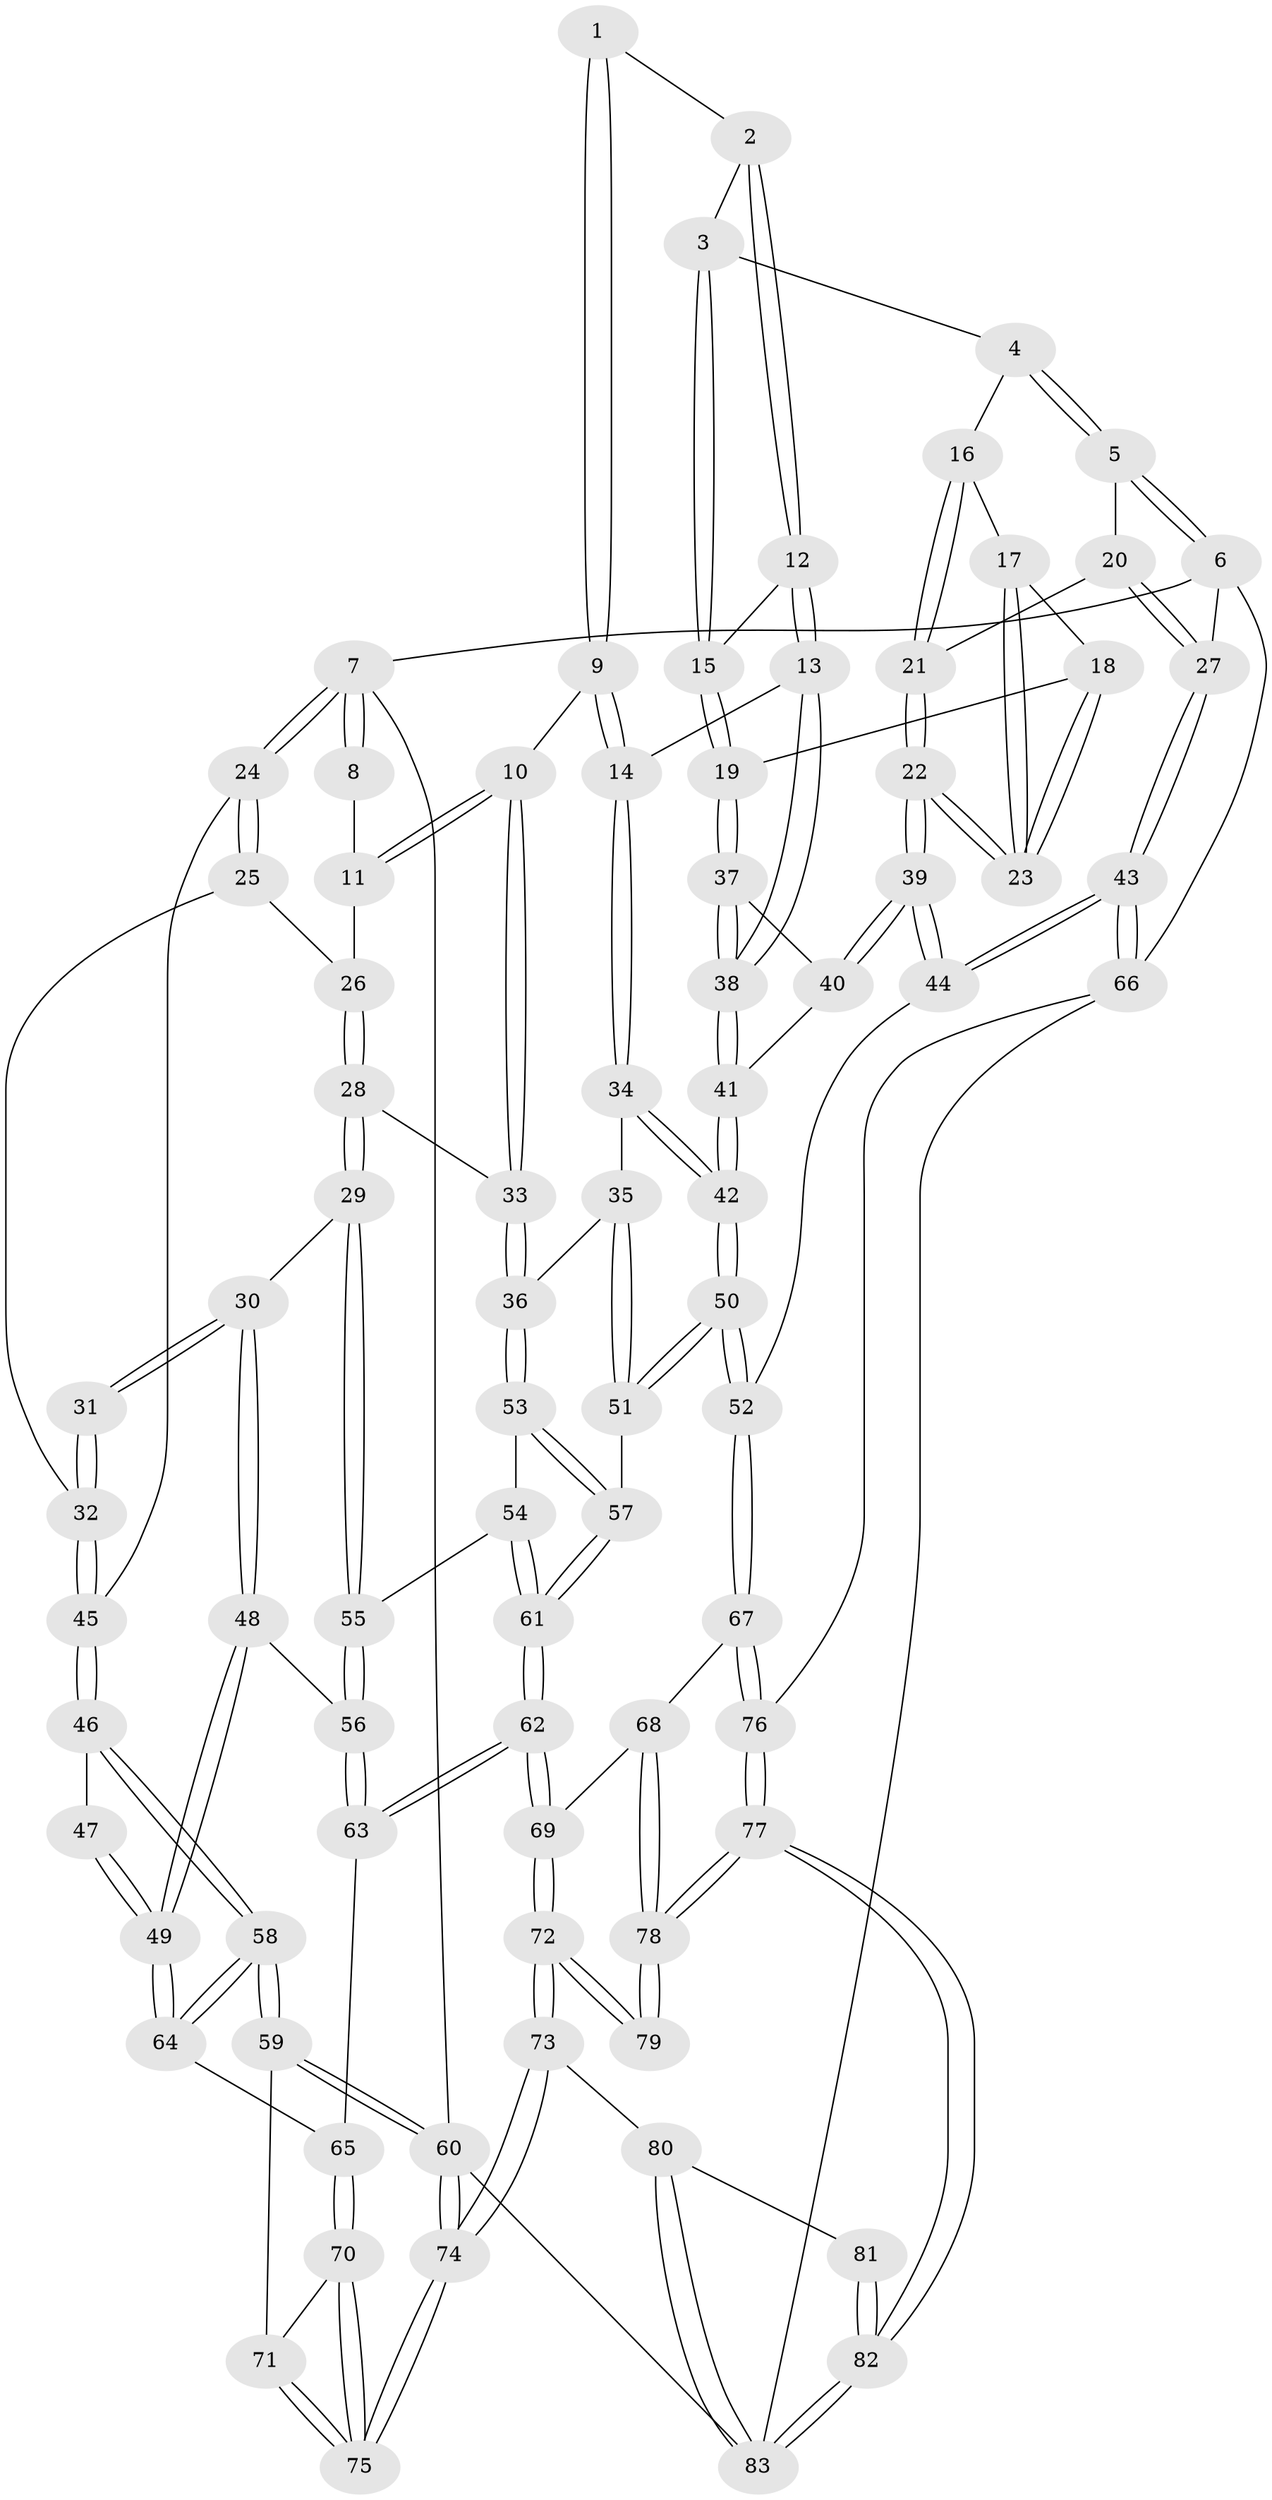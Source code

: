 // Generated by graph-tools (version 1.1) at 2025/02/03/09/25 05:02:09]
// undirected, 83 vertices, 204 edges
graph export_dot {
graph [start="1"]
  node [color=gray90,style=filled];
  1 [pos="+0.4269021153717883+0"];
  2 [pos="+0.511081905979809+0"];
  3 [pos="+0.643992383334311+0"];
  4 [pos="+0.9034906532683851+0"];
  5 [pos="+1+0"];
  6 [pos="+1+0"];
  7 [pos="+0+0"];
  8 [pos="+0.25567849487837646+0"];
  9 [pos="+0.3801411132689647+0.11466331607712119"];
  10 [pos="+0.3601649801337732+0.13627485592939223"];
  11 [pos="+0.21596850741796028+0.06852784701484306"];
  12 [pos="+0.5417991137841695+0.12106260220825969"];
  13 [pos="+0.5285988512586509+0.1607312212278051"];
  14 [pos="+0.48415483113284385+0.18497244212836833"];
  15 [pos="+0.6719736869880429+0.14042961509113927"];
  16 [pos="+0.8910478014098885+0"];
  17 [pos="+0.7892987387477968+0.05376569917923721"];
  18 [pos="+0.696478377767523+0.15991406648387493"];
  19 [pos="+0.6864082262940546+0.1592438801248464"];
  20 [pos="+0.9659237733648947+0.15743708455948338"];
  21 [pos="+0.8899459653765773+0.18458888989318192"];
  22 [pos="+0.8489988734344407+0.28290205635283333"];
  23 [pos="+0.8034940940231443+0.22597012695484733"];
  24 [pos="+0+0"];
  25 [pos="+0.07986675908501407+0.12247942577573048"];
  26 [pos="+0.2028756422840015+0.10867082959977148"];
  27 [pos="+1+0.29811346121569027"];
  28 [pos="+0.24321051977229205+0.2610339171443088"];
  29 [pos="+0.2316713490361396+0.26880148415282407"];
  30 [pos="+0.18397067002984474+0.2804934880622477"];
  31 [pos="+0.12747793564856158+0.2597902849492993"];
  32 [pos="+0.1261123826858525+0.2577404684651455"];
  33 [pos="+0.29367664982493175+0.2615888263173965"];
  34 [pos="+0.44703263390925396+0.257803848868126"];
  35 [pos="+0.41393427621591977+0.2773760958119529"];
  36 [pos="+0.3468277402831272+0.2911609615164041"];
  37 [pos="+0.6530225323225851+0.20666427575496418"];
  38 [pos="+0.5896461881730682+0.22665357020524954"];
  39 [pos="+0.8767059027816109+0.4631355753528516"];
  40 [pos="+0.6775353723692096+0.2529125601586123"];
  41 [pos="+0.579027749268311+0.3091601316466154"];
  42 [pos="+0.5770643699664875+0.31706673717327566"];
  43 [pos="+1+0.5488516552864433"];
  44 [pos="+0.8908986640915997+0.5140154446893421"];
  45 [pos="+0+0"];
  46 [pos="+0+0.24840670968578907"];
  47 [pos="+0.04731790736474659+0.28377216535498645"];
  48 [pos="+0.08654479392288712+0.44540599522252156"];
  49 [pos="+0.05271679267273869+0.4629396549883827"];
  50 [pos="+0.6379371697419429+0.5173331957851488"];
  51 [pos="+0.6110625376309274+0.5229483241805352"];
  52 [pos="+0.806365327490083+0.5432048439885578"];
  53 [pos="+0.36534802896480456+0.37320261410882"];
  54 [pos="+0.32859448621742254+0.4364983518756267"];
  55 [pos="+0.2443141941681726+0.4638930091284467"];
  56 [pos="+0.23686825701131545+0.4751905025764526"];
  57 [pos="+0.5824869611269871+0.5329553389781201"];
  58 [pos="+0+0.5580550382076577"];
  59 [pos="+0+0.6732457755618806"];
  60 [pos="+0+1"];
  61 [pos="+0.4441970484062335+0.6256203457412313"];
  62 [pos="+0.4118535123135015+0.6580478049931856"];
  63 [pos="+0.27383331124223276+0.6468001817045258"];
  64 [pos="+0.02632226752441844+0.4829591057426139"];
  65 [pos="+0.2652875863409694+0.6505113548959479"];
  66 [pos="+1+0.733345229779459"];
  67 [pos="+0.7219372141896304+0.7795653758179467"];
  68 [pos="+0.5126988459072311+0.8361543785857182"];
  69 [pos="+0.4459237486847282+0.8256254160791785"];
  70 [pos="+0.2461685635813192+0.6673222792180216"];
  71 [pos="+0.05206768007029741+0.7251554985565394"];
  72 [pos="+0.4085896554530324+0.9001818575878949"];
  73 [pos="+0.2596713144466597+1"];
  74 [pos="+0.2443649002329917+1"];
  75 [pos="+0.21104956745736353+0.9738635119634"];
  76 [pos="+0.7470693583642868+0.983361769799998"];
  77 [pos="+0.7370541308747023+1"];
  78 [pos="+0.6334658530725656+0.9587480593761359"];
  79 [pos="+0.5570475863144805+0.9631144269607198"];
  80 [pos="+0.3185145693177448+1"];
  81 [pos="+0.5427769743512949+0.9844888699100163"];
  82 [pos="+0.7436780920671141+1"];
  83 [pos="+0.7469544254592453+1"];
  1 -- 2;
  1 -- 9;
  1 -- 9;
  2 -- 3;
  2 -- 12;
  2 -- 12;
  3 -- 4;
  3 -- 15;
  3 -- 15;
  4 -- 5;
  4 -- 5;
  4 -- 16;
  5 -- 6;
  5 -- 6;
  5 -- 20;
  6 -- 7;
  6 -- 27;
  6 -- 66;
  7 -- 8;
  7 -- 8;
  7 -- 24;
  7 -- 24;
  7 -- 60;
  8 -- 11;
  9 -- 10;
  9 -- 14;
  9 -- 14;
  10 -- 11;
  10 -- 11;
  10 -- 33;
  10 -- 33;
  11 -- 26;
  12 -- 13;
  12 -- 13;
  12 -- 15;
  13 -- 14;
  13 -- 38;
  13 -- 38;
  14 -- 34;
  14 -- 34;
  15 -- 19;
  15 -- 19;
  16 -- 17;
  16 -- 21;
  16 -- 21;
  17 -- 18;
  17 -- 23;
  17 -- 23;
  18 -- 19;
  18 -- 23;
  18 -- 23;
  19 -- 37;
  19 -- 37;
  20 -- 21;
  20 -- 27;
  20 -- 27;
  21 -- 22;
  21 -- 22;
  22 -- 23;
  22 -- 23;
  22 -- 39;
  22 -- 39;
  24 -- 25;
  24 -- 25;
  24 -- 45;
  25 -- 26;
  25 -- 32;
  26 -- 28;
  26 -- 28;
  27 -- 43;
  27 -- 43;
  28 -- 29;
  28 -- 29;
  28 -- 33;
  29 -- 30;
  29 -- 55;
  29 -- 55;
  30 -- 31;
  30 -- 31;
  30 -- 48;
  30 -- 48;
  31 -- 32;
  31 -- 32;
  32 -- 45;
  32 -- 45;
  33 -- 36;
  33 -- 36;
  34 -- 35;
  34 -- 42;
  34 -- 42;
  35 -- 36;
  35 -- 51;
  35 -- 51;
  36 -- 53;
  36 -- 53;
  37 -- 38;
  37 -- 38;
  37 -- 40;
  38 -- 41;
  38 -- 41;
  39 -- 40;
  39 -- 40;
  39 -- 44;
  39 -- 44;
  40 -- 41;
  41 -- 42;
  41 -- 42;
  42 -- 50;
  42 -- 50;
  43 -- 44;
  43 -- 44;
  43 -- 66;
  43 -- 66;
  44 -- 52;
  45 -- 46;
  45 -- 46;
  46 -- 47;
  46 -- 58;
  46 -- 58;
  47 -- 49;
  47 -- 49;
  48 -- 49;
  48 -- 49;
  48 -- 56;
  49 -- 64;
  49 -- 64;
  50 -- 51;
  50 -- 51;
  50 -- 52;
  50 -- 52;
  51 -- 57;
  52 -- 67;
  52 -- 67;
  53 -- 54;
  53 -- 57;
  53 -- 57;
  54 -- 55;
  54 -- 61;
  54 -- 61;
  55 -- 56;
  55 -- 56;
  56 -- 63;
  56 -- 63;
  57 -- 61;
  57 -- 61;
  58 -- 59;
  58 -- 59;
  58 -- 64;
  58 -- 64;
  59 -- 60;
  59 -- 60;
  59 -- 71;
  60 -- 74;
  60 -- 74;
  60 -- 83;
  61 -- 62;
  61 -- 62;
  62 -- 63;
  62 -- 63;
  62 -- 69;
  62 -- 69;
  63 -- 65;
  64 -- 65;
  65 -- 70;
  65 -- 70;
  66 -- 76;
  66 -- 83;
  67 -- 68;
  67 -- 76;
  67 -- 76;
  68 -- 69;
  68 -- 78;
  68 -- 78;
  69 -- 72;
  69 -- 72;
  70 -- 71;
  70 -- 75;
  70 -- 75;
  71 -- 75;
  71 -- 75;
  72 -- 73;
  72 -- 73;
  72 -- 79;
  72 -- 79;
  73 -- 74;
  73 -- 74;
  73 -- 80;
  74 -- 75;
  74 -- 75;
  76 -- 77;
  76 -- 77;
  77 -- 78;
  77 -- 78;
  77 -- 82;
  77 -- 82;
  78 -- 79;
  78 -- 79;
  80 -- 81;
  80 -- 83;
  80 -- 83;
  81 -- 82;
  81 -- 82;
  82 -- 83;
  82 -- 83;
}
